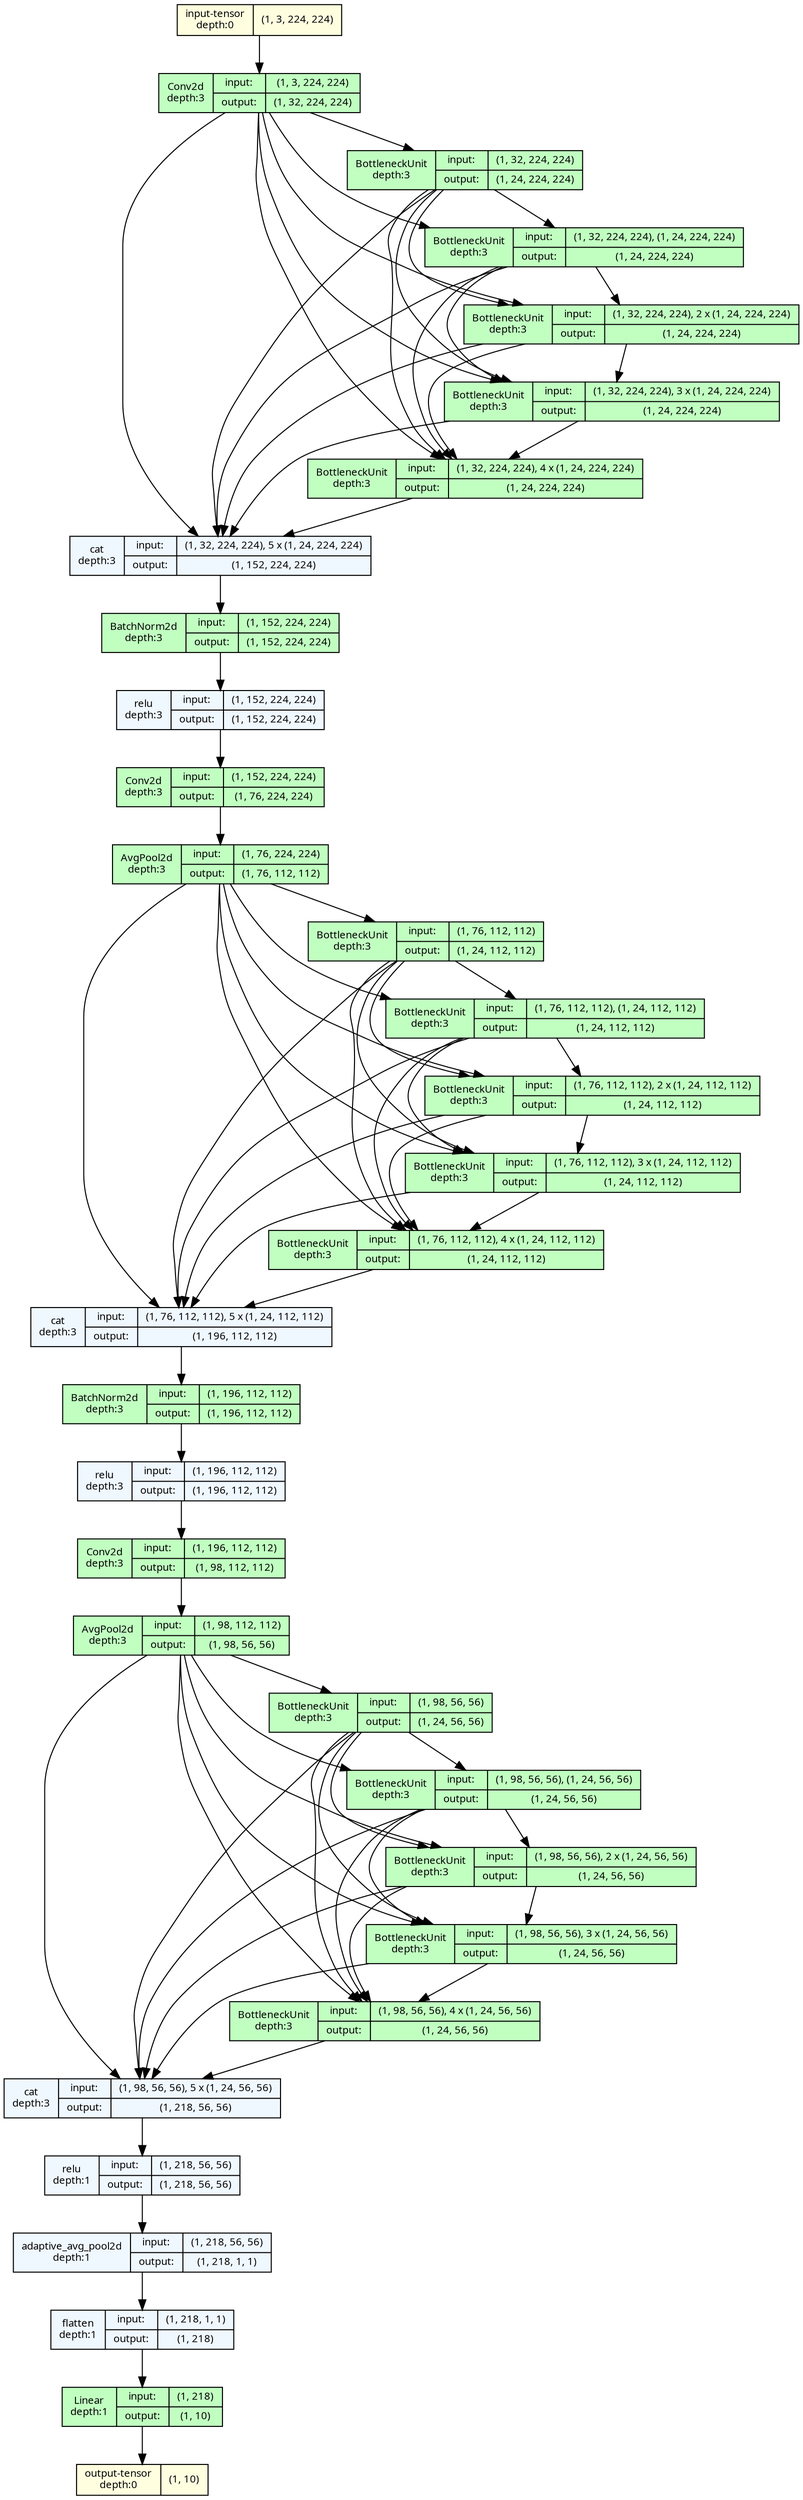 strict digraph CustomDenseNet {
	graph [ordering=in size="33.3,33.3"]
	node [align=left fontname="Linux libertine" fontsize=10 height=0.2 ranksep=0.1 shape=record style=filled]
	edge [fontsize=10]
	0 [label="input-tensor&#92;ndepth:0|(1, 3, 224, 224)" fillcolor=lightyellow]
	0 [label="input-tensor&#92;ndepth:0|(1, 3, 224, 224)" fillcolor=lightyellow]
	1 [label="Conv2d&#92;ndepth:3|{input:|output:}|{(1, 3, 224, 224)|(1, 32, 224, 224)}" fillcolor=darkseagreen1]
	2 [label="BottleneckUnit&#92;ndepth:3|{input:|output:}|{(1, 32, 224, 224)|(1, 24, 224, 224)}" fillcolor=darkseagreen1]
	3 [label="BottleneckUnit&#92;ndepth:3|{input:|output:}|{(1, 32, 224, 224), (1, 24, 224, 224)|(1, 24, 224, 224)}" fillcolor=darkseagreen1]
	4 [label="BottleneckUnit&#92;ndepth:3|{input:|output:}|{(1, 32, 224, 224), 2 x (1, 24, 224, 224)|(1, 24, 224, 224)}" fillcolor=darkseagreen1]
	5 [label="BottleneckUnit&#92;ndepth:3|{input:|output:}|{(1, 32, 224, 224), 3 x (1, 24, 224, 224)|(1, 24, 224, 224)}" fillcolor=darkseagreen1]
	6 [label="BottleneckUnit&#92;ndepth:3|{input:|output:}|{(1, 32, 224, 224), 4 x (1, 24, 224, 224)|(1, 24, 224, 224)}" fillcolor=darkseagreen1]
	7 [label="cat&#92;ndepth:3|{input:|output:}|{(1, 32, 224, 224), 5 x (1, 24, 224, 224)|(1, 152, 224, 224)}" fillcolor=aliceblue]
	8 [label="BatchNorm2d&#92;ndepth:3|{input:|output:}|{(1, 152, 224, 224)|(1, 152, 224, 224)}" fillcolor=darkseagreen1]
	9 [label="relu&#92;ndepth:3|{input:|output:}|{(1, 152, 224, 224)|(1, 152, 224, 224)}" fillcolor=aliceblue]
	10 [label="Conv2d&#92;ndepth:3|{input:|output:}|{(1, 152, 224, 224)|(1, 76, 224, 224)}" fillcolor=darkseagreen1]
	11 [label="AvgPool2d&#92;ndepth:3|{input:|output:}|{(1, 76, 224, 224)|(1, 76, 112, 112)}" fillcolor=darkseagreen1]
	12 [label="BottleneckUnit&#92;ndepth:3|{input:|output:}|{(1, 76, 112, 112)|(1, 24, 112, 112)}" fillcolor=darkseagreen1]
	13 [label="BottleneckUnit&#92;ndepth:3|{input:|output:}|{(1, 76, 112, 112), (1, 24, 112, 112)|(1, 24, 112, 112)}" fillcolor=darkseagreen1]
	14 [label="BottleneckUnit&#92;ndepth:3|{input:|output:}|{(1, 76, 112, 112), 2 x (1, 24, 112, 112)|(1, 24, 112, 112)}" fillcolor=darkseagreen1]
	15 [label="BottleneckUnit&#92;ndepth:3|{input:|output:}|{(1, 76, 112, 112), 3 x (1, 24, 112, 112)|(1, 24, 112, 112)}" fillcolor=darkseagreen1]
	16 [label="BottleneckUnit&#92;ndepth:3|{input:|output:}|{(1, 76, 112, 112), 4 x (1, 24, 112, 112)|(1, 24, 112, 112)}" fillcolor=darkseagreen1]
	17 [label="cat&#92;ndepth:3|{input:|output:}|{(1, 76, 112, 112), 5 x (1, 24, 112, 112)|(1, 196, 112, 112)}" fillcolor=aliceblue]
	18 [label="BatchNorm2d&#92;ndepth:3|{input:|output:}|{(1, 196, 112, 112)|(1, 196, 112, 112)}" fillcolor=darkseagreen1]
	19 [label="relu&#92;ndepth:3|{input:|output:}|{(1, 196, 112, 112)|(1, 196, 112, 112)}" fillcolor=aliceblue]
	20 [label="Conv2d&#92;ndepth:3|{input:|output:}|{(1, 196, 112, 112)|(1, 98, 112, 112)}" fillcolor=darkseagreen1]
	21 [label="AvgPool2d&#92;ndepth:3|{input:|output:}|{(1, 98, 112, 112)|(1, 98, 56, 56)}" fillcolor=darkseagreen1]
	22 [label="BottleneckUnit&#92;ndepth:3|{input:|output:}|{(1, 98, 56, 56)|(1, 24, 56, 56)}" fillcolor=darkseagreen1]
	23 [label="BottleneckUnit&#92;ndepth:3|{input:|output:}|{(1, 98, 56, 56), (1, 24, 56, 56)|(1, 24, 56, 56)}" fillcolor=darkseagreen1]
	24 [label="BottleneckUnit&#92;ndepth:3|{input:|output:}|{(1, 98, 56, 56), 2 x (1, 24, 56, 56)|(1, 24, 56, 56)}" fillcolor=darkseagreen1]
	25 [label="BottleneckUnit&#92;ndepth:3|{input:|output:}|{(1, 98, 56, 56), 3 x (1, 24, 56, 56)|(1, 24, 56, 56)}" fillcolor=darkseagreen1]
	26 [label="BottleneckUnit&#92;ndepth:3|{input:|output:}|{(1, 98, 56, 56), 4 x (1, 24, 56, 56)|(1, 24, 56, 56)}" fillcolor=darkseagreen1]
	27 [label="cat&#92;ndepth:3|{input:|output:}|{(1, 98, 56, 56), 5 x (1, 24, 56, 56)|(1, 218, 56, 56)}" fillcolor=aliceblue]
	28 [label="relu&#92;ndepth:1|{input:|output:}|{(1, 218, 56, 56)|(1, 218, 56, 56)}" fillcolor=aliceblue]
	29 [label="adaptive_avg_pool2d&#92;ndepth:1|{input:|output:}|{(1, 218, 56, 56)|(1, 218, 1, 1)}" fillcolor=aliceblue]
	30 [label="flatten&#92;ndepth:1|{input:|output:}|{(1, 218, 1, 1)|(1, 218)}" fillcolor=aliceblue]
	31 [label="Linear&#92;ndepth:1|{input:|output:}|{(1, 218)|(1, 10)}" fillcolor=darkseagreen1]
	32 [label="output-tensor&#92;ndepth:0|(1, 10)" fillcolor=lightyellow]
	0 -> 1
	1 -> 2
	1 -> 3
	1 -> 4
	1 -> 5
	1 -> 6
	1 -> 7
	2 -> 3
	2 -> 4
	2 -> 5
	2 -> 6
	2 -> 7
	3 -> 4
	3 -> 5
	3 -> 6
	3 -> 7
	4 -> 5
	4 -> 6
	4 -> 7
	5 -> 6
	5 -> 7
	6 -> 7
	7 -> 8
	8 -> 9
	9 -> 10
	10 -> 11
	11 -> 12
	11 -> 13
	11 -> 14
	11 -> 15
	11 -> 16
	11 -> 17
	12 -> 13
	12 -> 14
	12 -> 15
	12 -> 16
	12 -> 17
	13 -> 14
	13 -> 15
	13 -> 16
	13 -> 17
	14 -> 15
	14 -> 16
	14 -> 17
	15 -> 16
	15 -> 17
	16 -> 17
	17 -> 18
	18 -> 19
	19 -> 20
	20 -> 21
	21 -> 22
	21 -> 23
	21 -> 24
	21 -> 25
	21 -> 26
	21 -> 27
	22 -> 23
	22 -> 24
	22 -> 25
	22 -> 26
	22 -> 27
	23 -> 24
	23 -> 25
	23 -> 26
	23 -> 27
	24 -> 25
	24 -> 26
	24 -> 27
	25 -> 26
	25 -> 27
	26 -> 27
	27 -> 28
	28 -> 29
	29 -> 30
	30 -> 31
	31 -> 32
}
strict digraph CustomDenseNet {
	graph [ordering=in size="33.3,33.3"]
	node [align=left fontname="Linux libertine" fontsize=10 height=0.2 ranksep=0.1 shape=record style=filled]
	edge [fontsize=10]
	0 [label="input-tensor&#92;ndepth:0|(1, 3, 224, 224)" fillcolor=lightyellow]
	0 [label="input-tensor&#92;ndepth:0|(1, 3, 224, 224)" fillcolor=lightyellow]
	1 [label="Conv2d&#92;ndepth:3|{input:|output:}|{(1, 3, 224, 224)|(1, 32, 224, 224)}" fillcolor=darkseagreen1]
	2 [label="BottleneckUnit&#92;ndepth:3|{input:|output:}|{(1, 32, 224, 224)|(1, 24, 224, 224)}" fillcolor=darkseagreen1]
	3 [label="BottleneckUnit&#92;ndepth:3|{input:|output:}|{(1, 32, 224, 224), (1, 24, 224, 224)|(1, 24, 224, 224)}" fillcolor=darkseagreen1]
	4 [label="BottleneckUnit&#92;ndepth:3|{input:|output:}|{(1, 32, 224, 224), 2 x (1, 24, 224, 224)|(1, 24, 224, 224)}" fillcolor=darkseagreen1]
	5 [label="BottleneckUnit&#92;ndepth:3|{input:|output:}|{(1, 32, 224, 224), 3 x (1, 24, 224, 224)|(1, 24, 224, 224)}" fillcolor=darkseagreen1]
	6 [label="BottleneckUnit&#92;ndepth:3|{input:|output:}|{(1, 32, 224, 224), 4 x (1, 24, 224, 224)|(1, 24, 224, 224)}" fillcolor=darkseagreen1]
	7 [label="cat&#92;ndepth:3|{input:|output:}|{(1, 32, 224, 224), 5 x (1, 24, 224, 224)|(1, 152, 224, 224)}" fillcolor=aliceblue]
	8 [label="BatchNorm2d&#92;ndepth:3|{input:|output:}|{(1, 152, 224, 224)|(1, 152, 224, 224)}" fillcolor=darkseagreen1]
	9 [label="relu&#92;ndepth:3|{input:|output:}|{(1, 152, 224, 224)|(1, 152, 224, 224)}" fillcolor=aliceblue]
	10 [label="Conv2d&#92;ndepth:3|{input:|output:}|{(1, 152, 224, 224)|(1, 76, 224, 224)}" fillcolor=darkseagreen1]
	11 [label="AvgPool2d&#92;ndepth:3|{input:|output:}|{(1, 76, 224, 224)|(1, 76, 112, 112)}" fillcolor=darkseagreen1]
	12 [label="BottleneckUnit&#92;ndepth:3|{input:|output:}|{(1, 76, 112, 112)|(1, 24, 112, 112)}" fillcolor=darkseagreen1]
	13 [label="BottleneckUnit&#92;ndepth:3|{input:|output:}|{(1, 76, 112, 112), (1, 24, 112, 112)|(1, 24, 112, 112)}" fillcolor=darkseagreen1]
	14 [label="BottleneckUnit&#92;ndepth:3|{input:|output:}|{(1, 76, 112, 112), 2 x (1, 24, 112, 112)|(1, 24, 112, 112)}" fillcolor=darkseagreen1]
	15 [label="BottleneckUnit&#92;ndepth:3|{input:|output:}|{(1, 76, 112, 112), 3 x (1, 24, 112, 112)|(1, 24, 112, 112)}" fillcolor=darkseagreen1]
	16 [label="BottleneckUnit&#92;ndepth:3|{input:|output:}|{(1, 76, 112, 112), 4 x (1, 24, 112, 112)|(1, 24, 112, 112)}" fillcolor=darkseagreen1]
	17 [label="cat&#92;ndepth:3|{input:|output:}|{(1, 76, 112, 112), 5 x (1, 24, 112, 112)|(1, 196, 112, 112)}" fillcolor=aliceblue]
	18 [label="BatchNorm2d&#92;ndepth:3|{input:|output:}|{(1, 196, 112, 112)|(1, 196, 112, 112)}" fillcolor=darkseagreen1]
	19 [label="relu&#92;ndepth:3|{input:|output:}|{(1, 196, 112, 112)|(1, 196, 112, 112)}" fillcolor=aliceblue]
	20 [label="Conv2d&#92;ndepth:3|{input:|output:}|{(1, 196, 112, 112)|(1, 98, 112, 112)}" fillcolor=darkseagreen1]
	21 [label="AvgPool2d&#92;ndepth:3|{input:|output:}|{(1, 98, 112, 112)|(1, 98, 56, 56)}" fillcolor=darkseagreen1]
	22 [label="BottleneckUnit&#92;ndepth:3|{input:|output:}|{(1, 98, 56, 56)|(1, 24, 56, 56)}" fillcolor=darkseagreen1]
	23 [label="BottleneckUnit&#92;ndepth:3|{input:|output:}|{(1, 98, 56, 56), (1, 24, 56, 56)|(1, 24, 56, 56)}" fillcolor=darkseagreen1]
	24 [label="BottleneckUnit&#92;ndepth:3|{input:|output:}|{(1, 98, 56, 56), 2 x (1, 24, 56, 56)|(1, 24, 56, 56)}" fillcolor=darkseagreen1]
	25 [label="BottleneckUnit&#92;ndepth:3|{input:|output:}|{(1, 98, 56, 56), 3 x (1, 24, 56, 56)|(1, 24, 56, 56)}" fillcolor=darkseagreen1]
	26 [label="BottleneckUnit&#92;ndepth:3|{input:|output:}|{(1, 98, 56, 56), 4 x (1, 24, 56, 56)|(1, 24, 56, 56)}" fillcolor=darkseagreen1]
	27 [label="cat&#92;ndepth:3|{input:|output:}|{(1, 98, 56, 56), 5 x (1, 24, 56, 56)|(1, 218, 56, 56)}" fillcolor=aliceblue]
	28 [label="relu&#92;ndepth:1|{input:|output:}|{(1, 218, 56, 56)|(1, 218, 56, 56)}" fillcolor=aliceblue]
	29 [label="adaptive_avg_pool2d&#92;ndepth:1|{input:|output:}|{(1, 218, 56, 56)|(1, 218, 1, 1)}" fillcolor=aliceblue]
	30 [label="flatten&#92;ndepth:1|{input:|output:}|{(1, 218, 1, 1)|(1, 218)}" fillcolor=aliceblue]
	31 [label="Linear&#92;ndepth:1|{input:|output:}|{(1, 218)|(1, 10)}" fillcolor=darkseagreen1]
	32 [label="output-tensor&#92;ndepth:0|(1, 10)" fillcolor=lightyellow]
	0 -> 1
	1 -> 2
	1 -> 3
	1 -> 4
	1 -> 5
	1 -> 6
	1 -> 7
	2 -> 3
	2 -> 4
	2 -> 5
	2 -> 6
	2 -> 7
	3 -> 4
	3 -> 5
	3 -> 6
	3 -> 7
	4 -> 5
	4 -> 6
	4 -> 7
	5 -> 6
	5 -> 7
	6 -> 7
	7 -> 8
	8 -> 9
	9 -> 10
	10 -> 11
	11 -> 12
	11 -> 13
	11 -> 14
	11 -> 15
	11 -> 16
	11 -> 17
	12 -> 13
	12 -> 14
	12 -> 15
	12 -> 16
	12 -> 17
	13 -> 14
	13 -> 15
	13 -> 16
	13 -> 17
	14 -> 15
	14 -> 16
	14 -> 17
	15 -> 16
	15 -> 17
	16 -> 17
	17 -> 18
	18 -> 19
	19 -> 20
	20 -> 21
	21 -> 22
	21 -> 23
	21 -> 24
	21 -> 25
	21 -> 26
	21 -> 27
	22 -> 23
	22 -> 24
	22 -> 25
	22 -> 26
	22 -> 27
	23 -> 24
	23 -> 25
	23 -> 26
	23 -> 27
	24 -> 25
	24 -> 26
	24 -> 27
	25 -> 26
	25 -> 27
	26 -> 27
	27 -> 28
	28 -> 29
	29 -> 30
	30 -> 31
	31 -> 32
}

